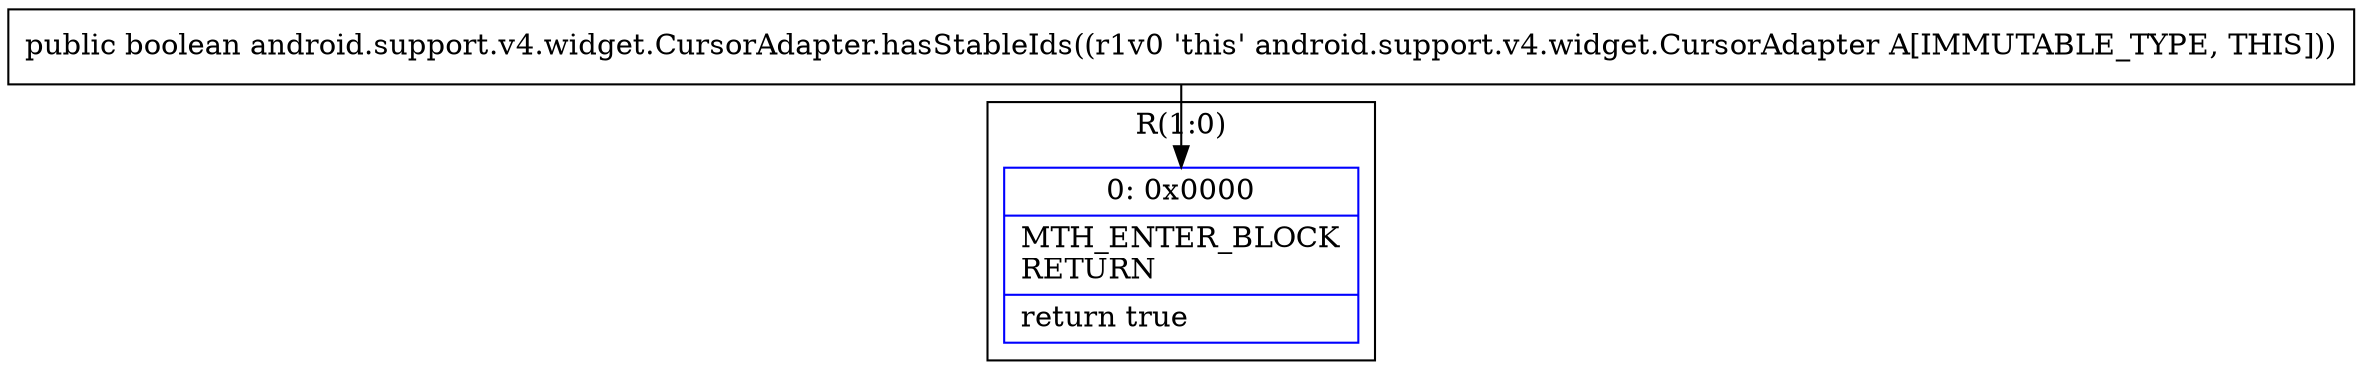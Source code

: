 digraph "CFG forandroid.support.v4.widget.CursorAdapter.hasStableIds()Z" {
subgraph cluster_Region_1162855289 {
label = "R(1:0)";
node [shape=record,color=blue];
Node_0 [shape=record,label="{0\:\ 0x0000|MTH_ENTER_BLOCK\lRETURN\l|return true\l}"];
}
MethodNode[shape=record,label="{public boolean android.support.v4.widget.CursorAdapter.hasStableIds((r1v0 'this' android.support.v4.widget.CursorAdapter A[IMMUTABLE_TYPE, THIS])) }"];
MethodNode -> Node_0;
}

